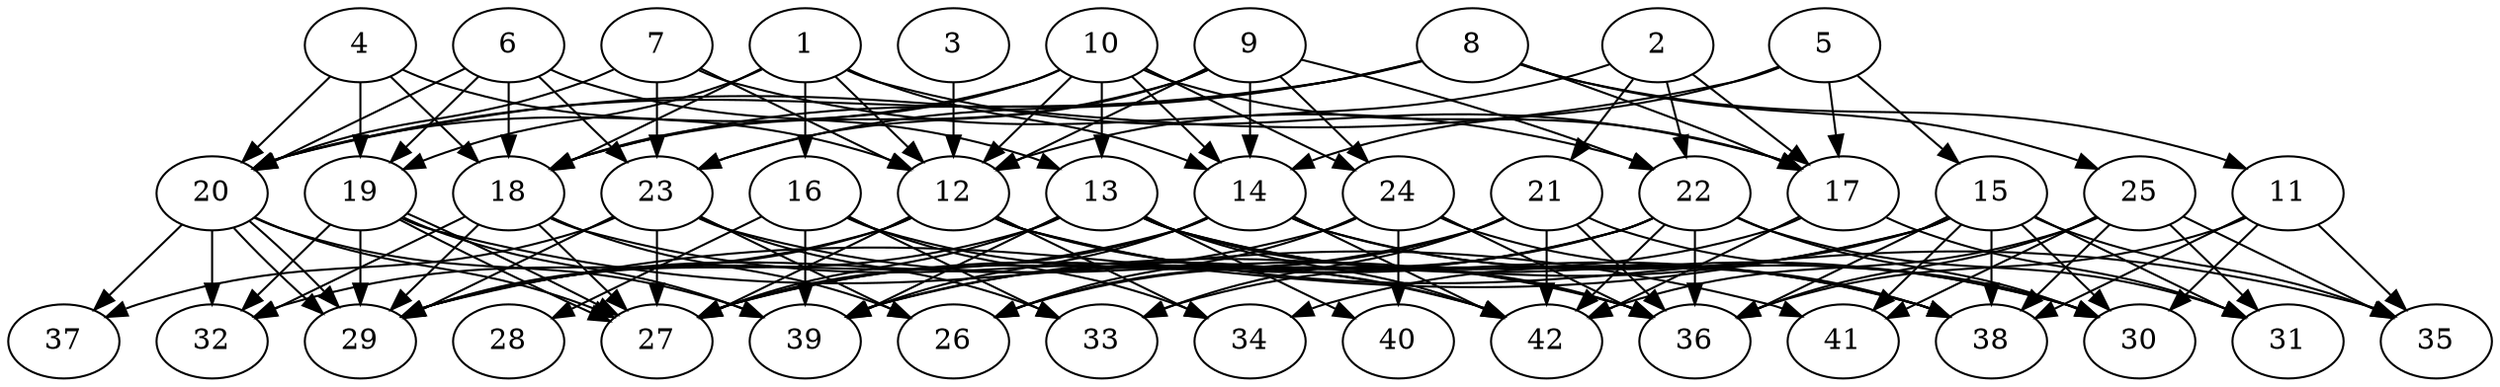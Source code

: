 // DAG (tier=3-complex, mode=compute, n=42, ccr=0.461, fat=0.773, density=0.651, regular=0.341, jump=0.242, mindata=1048576, maxdata=16777216)
// DAG automatically generated by daggen at Sun Aug 24 16:33:35 2025
// /home/ermia/Project/Environments/daggen/bin/daggen --dot --ccr 0.461 --fat 0.773 --regular 0.341 --density 0.651 --jump 0.242 --mindata 1048576 --maxdata 16777216 -n 42 
digraph G {
  1 [size="1624844427219234", alpha="0.19", expect_size="812422213609617"]
  1 -> 12 [size ="114096343089152"]
  1 -> 14 [size ="114096343089152"]
  1 -> 16 [size ="114096343089152"]
  1 -> 17 [size ="114096343089152"]
  1 -> 18 [size ="114096343089152"]
  1 -> 19 [size ="114096343089152"]
  2 [size="2321399647217238528", alpha="0.06", expect_size="1160699823608619264"]
  2 -> 12 [size ="1494366837276672"]
  2 -> 17 [size ="1494366837276672"]
  2 -> 21 [size ="1494366837276672"]
  2 -> 22 [size ="1494366837276672"]
  3 [size="2031832905963274496", alpha="0.01", expect_size="1015916452981637248"]
  3 -> 12 [size ="1272003185082368"]
  4 [size="68158107126296232", alpha="0.11", expect_size="34079053563148116"]
  4 -> 12 [size ="1125853744332800"]
  4 -> 18 [size ="1125853744332800"]
  4 -> 19 [size ="1125853744332800"]
  4 -> 20 [size ="1125853744332800"]
  5 [size="1826531778258683904", alpha="0.18", expect_size="913265889129341952"]
  5 -> 14 [size ="1535399142883328"]
  5 -> 15 [size ="1535399142883328"]
  5 -> 17 [size ="1535399142883328"]
  5 -> 20 [size ="1535399142883328"]
  6 [size="3428884806292149760", alpha="0.02", expect_size="1714442403146074880"]
  6 -> 13 [size ="1373101346521088"]
  6 -> 18 [size ="1373101346521088"]
  6 -> 19 [size ="1373101346521088"]
  6 -> 20 [size ="1373101346521088"]
  6 -> 23 [size ="1373101346521088"]
  7 [size="293523442612122688", alpha="0.03", expect_size="146761721306061344"]
  7 -> 12 [size ="124404742750208"]
  7 -> 20 [size ="124404742750208"]
  7 -> 22 [size ="124404742750208"]
  7 -> 23 [size ="124404742750208"]
  8 [size="4549820781228543", alpha="0.04", expect_size="2274910390614271"]
  8 -> 11 [size ="11307180883968"]
  8 -> 17 [size ="11307180883968"]
  8 -> 18 [size ="11307180883968"]
  8 -> 20 [size ="11307180883968"]
  8 -> 23 [size ="11307180883968"]
  8 -> 25 [size ="11307180883968"]
  9 [size="37716708294656000000", alpha="0.19", expect_size="18858354147328000000"]
  9 -> 12 [size ="89973063680000"]
  9 -> 14 [size ="89973063680000"]
  9 -> 18 [size ="89973063680000"]
  9 -> 22 [size ="89973063680000"]
  9 -> 23 [size ="89973063680000"]
  9 -> 24 [size ="89973063680000"]
  10 [size="66157691801732072", alpha="0.14", expect_size="33078845900866036"]
  10 -> 12 [size ="2063758838988800"]
  10 -> 13 [size ="2063758838988800"]
  10 -> 14 [size ="2063758838988800"]
  10 -> 17 [size ="2063758838988800"]
  10 -> 18 [size ="2063758838988800"]
  10 -> 20 [size ="2063758838988800"]
  10 -> 24 [size ="2063758838988800"]
  11 [size="5374040490863969280", alpha="0.12", expect_size="2687020245431984640"]
  11 -> 30 [size ="1816395566284800"]
  11 -> 35 [size ="1816395566284800"]
  11 -> 36 [size ="1816395566284800"]
  11 -> 38 [size ="1816395566284800"]
  12 [size="4566512319786861056", alpha="0.14", expect_size="2283256159893430528"]
  12 -> 27 [size ="1861355074224128"]
  12 -> 29 [size ="1861355074224128"]
  12 -> 32 [size ="1861355074224128"]
  12 -> 34 [size ="1861355074224128"]
  12 -> 35 [size ="1861355074224128"]
  12 -> 36 [size ="1861355074224128"]
  12 -> 38 [size ="1861355074224128"]
  13 [size="12263234371523182592", alpha="0.17", expect_size="6131617185761591296"]
  13 -> 27 [size ="42542859026432"]
  13 -> 29 [size ="42542859026432"]
  13 -> 30 [size ="42542859026432"]
  13 -> 36 [size ="42542859026432"]
  13 -> 38 [size ="42542859026432"]
  13 -> 39 [size ="42542859026432"]
  13 -> 40 [size ="42542859026432"]
  13 -> 42 [size ="42542859026432"]
  14 [size="2300514353669443072", alpha="0.16", expect_size="1150257176834721536"]
  14 -> 27 [size ="928370602803200"]
  14 -> 29 [size ="928370602803200"]
  14 -> 30 [size ="928370602803200"]
  14 -> 38 [size ="928370602803200"]
  14 -> 39 [size ="928370602803200"]
  14 -> 42 [size ="928370602803200"]
  15 [size="1275227736738103296000", alpha="0.13", expect_size="637613868369051648000"]
  15 -> 29 [size ="940766448844800"]
  15 -> 30 [size ="940766448844800"]
  15 -> 31 [size ="940766448844800"]
  15 -> 34 [size ="940766448844800"]
  15 -> 35 [size ="940766448844800"]
  15 -> 36 [size ="940766448844800"]
  15 -> 38 [size ="940766448844800"]
  15 -> 39 [size ="940766448844800"]
  15 -> 41 [size ="940766448844800"]
  16 [size="45759498066748128", alpha="0.14", expect_size="22879749033374064"]
  16 -> 28 [size ="822167470080000"]
  16 -> 33 [size ="822167470080000"]
  16 -> 34 [size ="822167470080000"]
  16 -> 39 [size ="822167470080000"]
  16 -> 42 [size ="822167470080000"]
  17 [size="309117620547169026048", alpha="0.06", expect_size="154558810273584513024"]
  17 -> 31 [size ="365740028854272"]
  17 -> 33 [size ="365740028854272"]
  17 -> 42 [size ="365740028854272"]
  18 [size="20972586914126032", alpha="0.05", expect_size="10486293457063016"]
  18 -> 26 [size ="354636825362432"]
  18 -> 27 [size ="354636825362432"]
  18 -> 29 [size ="354636825362432"]
  18 -> 32 [size ="354636825362432"]
  18 -> 42 [size ="354636825362432"]
  19 [size="3281570047832067407872", alpha="0.16", expect_size="1640785023916033703936"]
  19 -> 27 [size ="1766625275543552"]
  19 -> 27 [size ="1766625275543552"]
  19 -> 29 [size ="1766625275543552"]
  19 -> 32 [size ="1766625275543552"]
  19 -> 39 [size ="1766625275543552"]
  19 -> 41 [size ="1766625275543552"]
  20 [size="2080490585457516800", alpha="0.13", expect_size="1040245292728758400"]
  20 -> 27 [size ="741217402880000"]
  20 -> 29 [size ="741217402880000"]
  20 -> 29 [size ="741217402880000"]
  20 -> 32 [size ="741217402880000"]
  20 -> 37 [size ="741217402880000"]
  20 -> 39 [size ="741217402880000"]
  21 [size="2162752186073256820736", alpha="0.07", expect_size="1081376093036628410368"]
  21 -> 26 [size ="1337912855625728"]
  21 -> 27 [size ="1337912855625728"]
  21 -> 30 [size ="1337912855625728"]
  21 -> 33 [size ="1337912855625728"]
  21 -> 36 [size ="1337912855625728"]
  21 -> 42 [size ="1337912855625728"]
  22 [size="3742564957117137027072", alpha="0.11", expect_size="1871282478558568513536"]
  22 -> 26 [size ="1928425585508352"]
  22 -> 27 [size ="1928425585508352"]
  22 -> 30 [size ="1928425585508352"]
  22 -> 31 [size ="1928425585508352"]
  22 -> 36 [size ="1928425585508352"]
  22 -> 39 [size ="1928425585508352"]
  22 -> 42 [size ="1928425585508352"]
  23 [size="4388158326302077616128", alpha="0.11", expect_size="2194079163151038808064"]
  23 -> 26 [size ="2144263630487552"]
  23 -> 27 [size ="2144263630487552"]
  23 -> 29 [size ="2144263630487552"]
  23 -> 33 [size ="2144263630487552"]
  23 -> 36 [size ="2144263630487552"]
  23 -> 37 [size ="2144263630487552"]
  24 [size="135619981940746784", alpha="0.07", expect_size="67809990970373392"]
  24 -> 26 [size ="2139170210316288"]
  24 -> 29 [size ="2139170210316288"]
  24 -> 36 [size ="2139170210316288"]
  24 -> 38 [size ="2139170210316288"]
  24 -> 40 [size ="2139170210316288"]
  25 [size="5591108778433869824", alpha="0.05", expect_size="2795554389216934912"]
  25 -> 31 [size ="1912433182507008"]
  25 -> 35 [size ="1912433182507008"]
  25 -> 36 [size ="1912433182507008"]
  25 -> 38 [size ="1912433182507008"]
  25 -> 41 [size ="1912433182507008"]
  25 -> 42 [size ="1912433182507008"]
  26 [size="77075404612243568", alpha="0.15", expect_size="38537702306121784"]
  27 [size="481088254510515617792", alpha="0.20", expect_size="240544127255257808896"]
  28 [size="170016732457467904000", alpha="0.01", expect_size="85008366228733952000"]
  29 [size="43292210866370096", alpha="0.01", expect_size="21646105433185048"]
  30 [size="1228523670888594944", alpha="0.10", expect_size="614261835444297472"]
  31 [size="1844777608383815483392", alpha="0.14", expect_size="922388804191907741696"]
  32 [size="2243892603470741504000", alpha="0.14", expect_size="1121946301735370752000"]
  33 [size="133574513147995226112", alpha="0.02", expect_size="66787256573997613056"]
  34 [size="257267222401351942144", alpha="0.15", expect_size="128633611200675971072"]
  35 [size="2209550662881638144", alpha="0.02", expect_size="1104775331440819072"]
  36 [size="414621571830180216832", alpha="0.11", expect_size="207310785915090108416"]
  37 [size="453528631260110389248", alpha="0.19", expect_size="226764315630055194624"]
  38 [size="43557137947341881344", alpha="0.17", expect_size="21778568973670940672"]
  39 [size="70665245926059752", alpha="0.15", expect_size="35332622963029876"]
  40 [size="2494311555003098624", alpha="0.00", expect_size="1247155777501549312"]
  41 [size="6048651568646579", alpha="0.12", expect_size="3024325784323289"]
  42 [size="107846040682466944", alpha="0.14", expect_size="53923020341233472"]
}